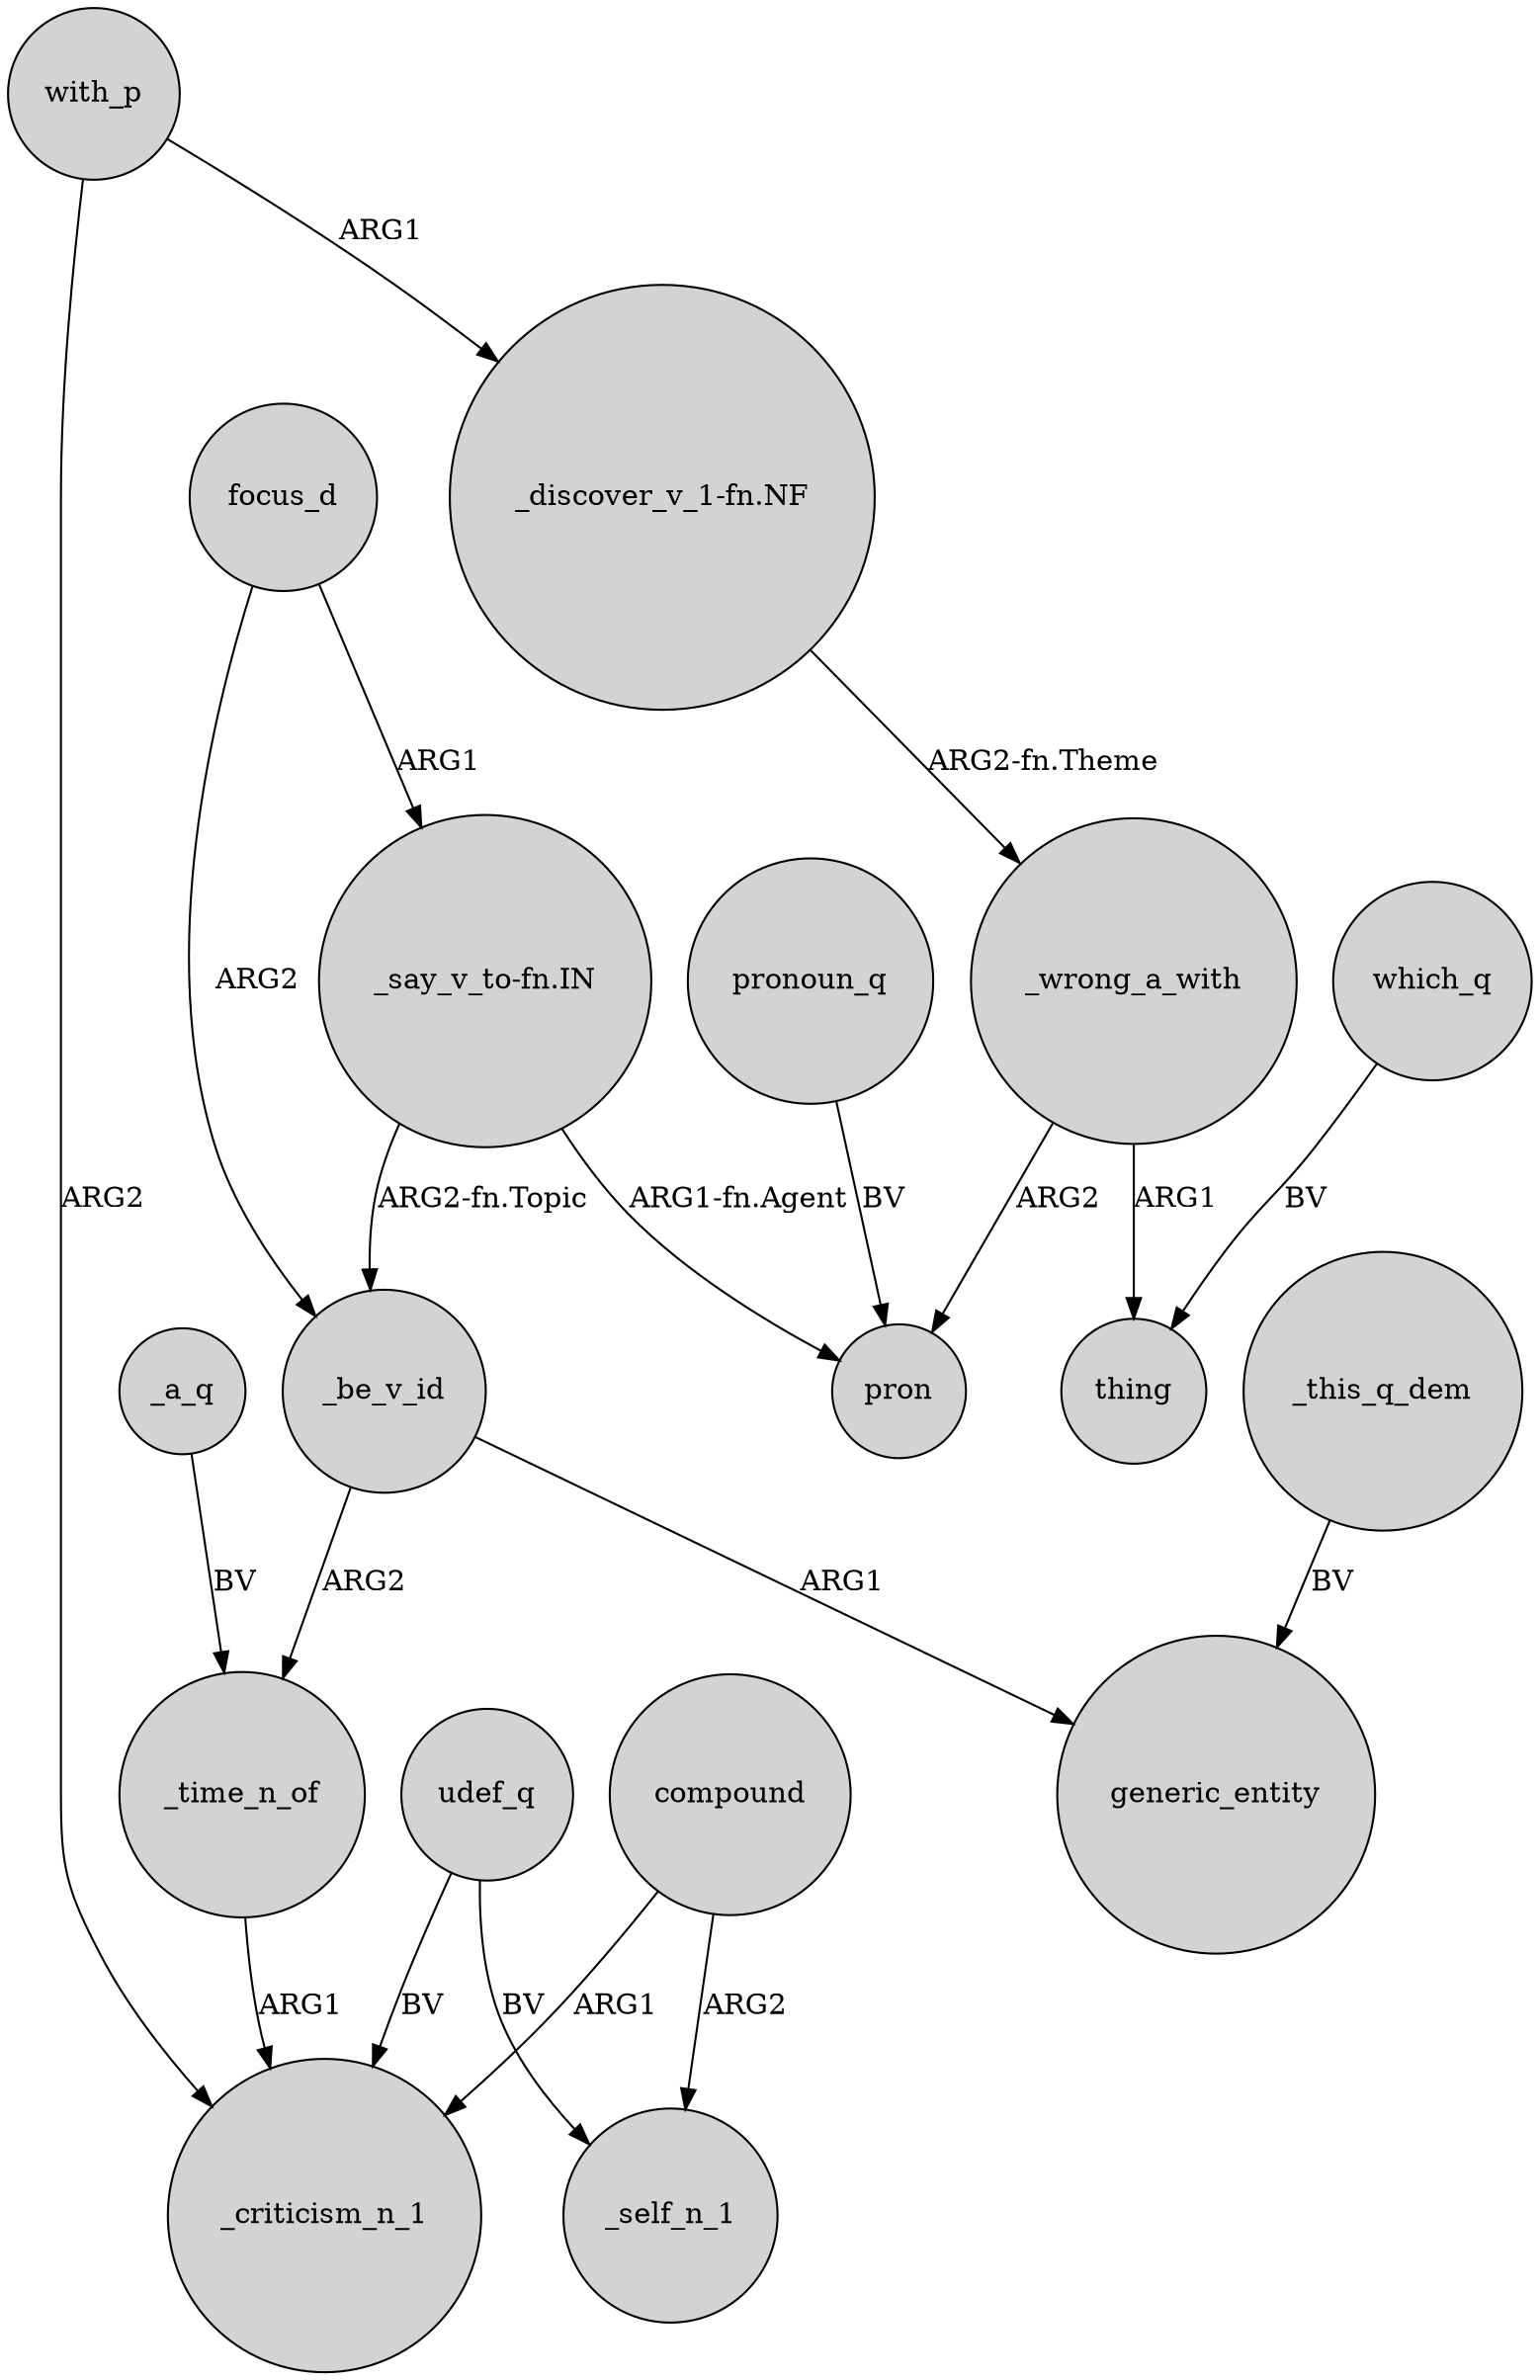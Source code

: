 digraph {
	node [shape=circle style=filled]
	focus_d -> _be_v_id [label=ARG2]
	compound -> _criticism_n_1 [label=ARG1]
	with_p -> _criticism_n_1 [label=ARG2]
	_wrong_a_with -> thing [label=ARG1]
	_time_n_of -> _criticism_n_1 [label=ARG1]
	"_discover_v_1-fn.NF" -> _wrong_a_with [label="ARG2-fn.Theme"]
	_a_q -> _time_n_of [label=BV]
	_be_v_id -> generic_entity [label=ARG1]
	"_say_v_to-fn.IN" -> _be_v_id [label="ARG2-fn.Topic"]
	pronoun_q -> pron [label=BV]
	_be_v_id -> _time_n_of [label=ARG2]
	udef_q -> _criticism_n_1 [label=BV]
	_this_q_dem -> generic_entity [label=BV]
	udef_q -> _self_n_1 [label=BV]
	compound -> _self_n_1 [label=ARG2]
	"_say_v_to-fn.IN" -> pron [label="ARG1-fn.Agent"]
	_wrong_a_with -> pron [label=ARG2]
	with_p -> "_discover_v_1-fn.NF" [label=ARG1]
	focus_d -> "_say_v_to-fn.IN" [label=ARG1]
	which_q -> thing [label=BV]
}
